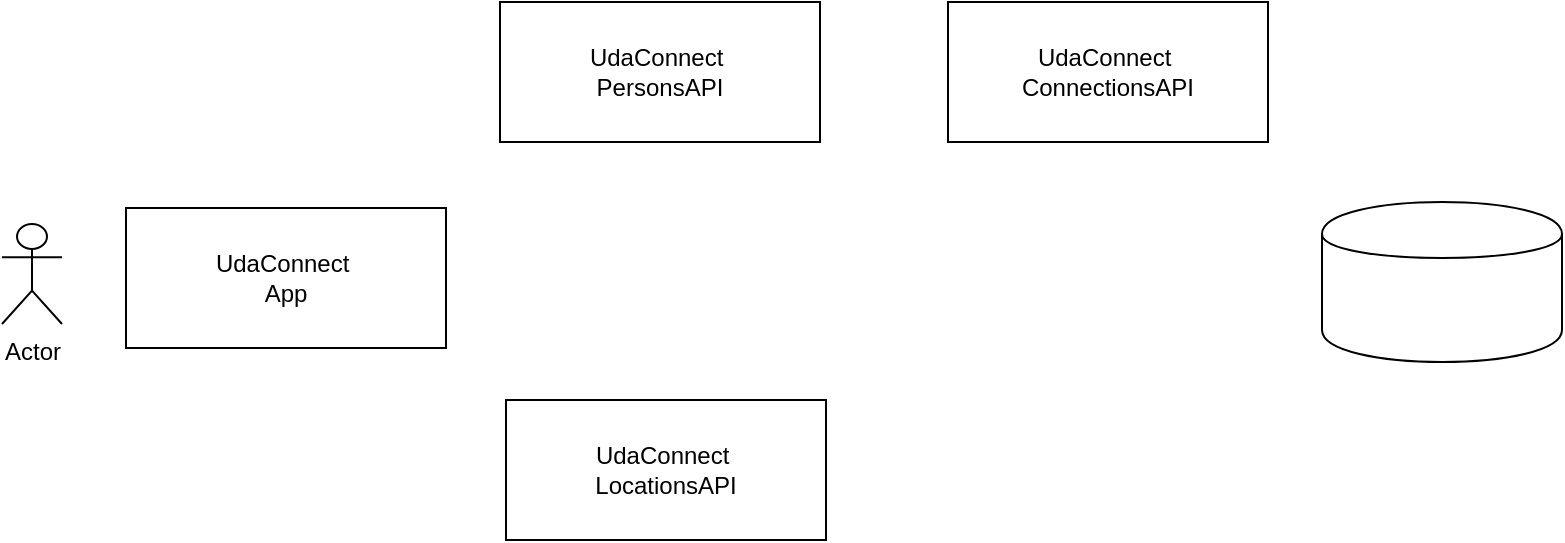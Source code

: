 <mxfile>
    <diagram id="a-HLDGDquTCTLuRksebm" name="Page-1">
        <mxGraphModel dx="1126" dy="520" grid="1" gridSize="10" guides="1" tooltips="1" connect="1" arrows="1" fold="1" page="1" pageScale="1" pageWidth="850" pageHeight="1100" math="0" shadow="0">
            <root>
                <mxCell id="0"/>
                <mxCell id="1" parent="0"/>
                <object label="Actor" id="5">
                    <mxCell style="shape=umlActor;verticalLabelPosition=bottom;verticalAlign=top;html=1;outlineConnect=0;" vertex="1" parent="1">
                        <mxGeometry x="28" y="350" width="30" height="50" as="geometry"/>
                    </mxCell>
                </object>
                <mxCell id="7" value="UdaConnect&amp;nbsp;&lt;br&gt;PersonsAPI" style="whiteSpace=wrap;html=1;" vertex="1" parent="1">
                    <mxGeometry x="277" y="239" width="160" height="70" as="geometry"/>
                </mxCell>
                <mxCell id="8" value="UdaConnect&amp;nbsp;&lt;br&gt;LocationsAPI" style="whiteSpace=wrap;html=1;" vertex="1" parent="1">
                    <mxGeometry x="280" y="438" width="160" height="70" as="geometry"/>
                </mxCell>
                <mxCell id="9" value="UdaConnect&amp;nbsp;&lt;br&gt;ConnectionsAPI" style="whiteSpace=wrap;html=1;" vertex="1" parent="1">
                    <mxGeometry x="501" y="239" width="160" height="70" as="geometry"/>
                </mxCell>
                <mxCell id="11" value="UdaConnect&amp;nbsp;&lt;br&gt;App" style="whiteSpace=wrap;html=1;" vertex="1" parent="1">
                    <mxGeometry x="90" y="342" width="160" height="70" as="geometry"/>
                </mxCell>
                <mxCell id="12" value="" style="shape=cylinder;whiteSpace=wrap;html=1;boundedLbl=1;backgroundOutline=1;" vertex="1" parent="1">
                    <mxGeometry x="688" y="339" width="120" height="80" as="geometry"/>
                </mxCell>
            </root>
        </mxGraphModel>
    </diagram>
</mxfile>